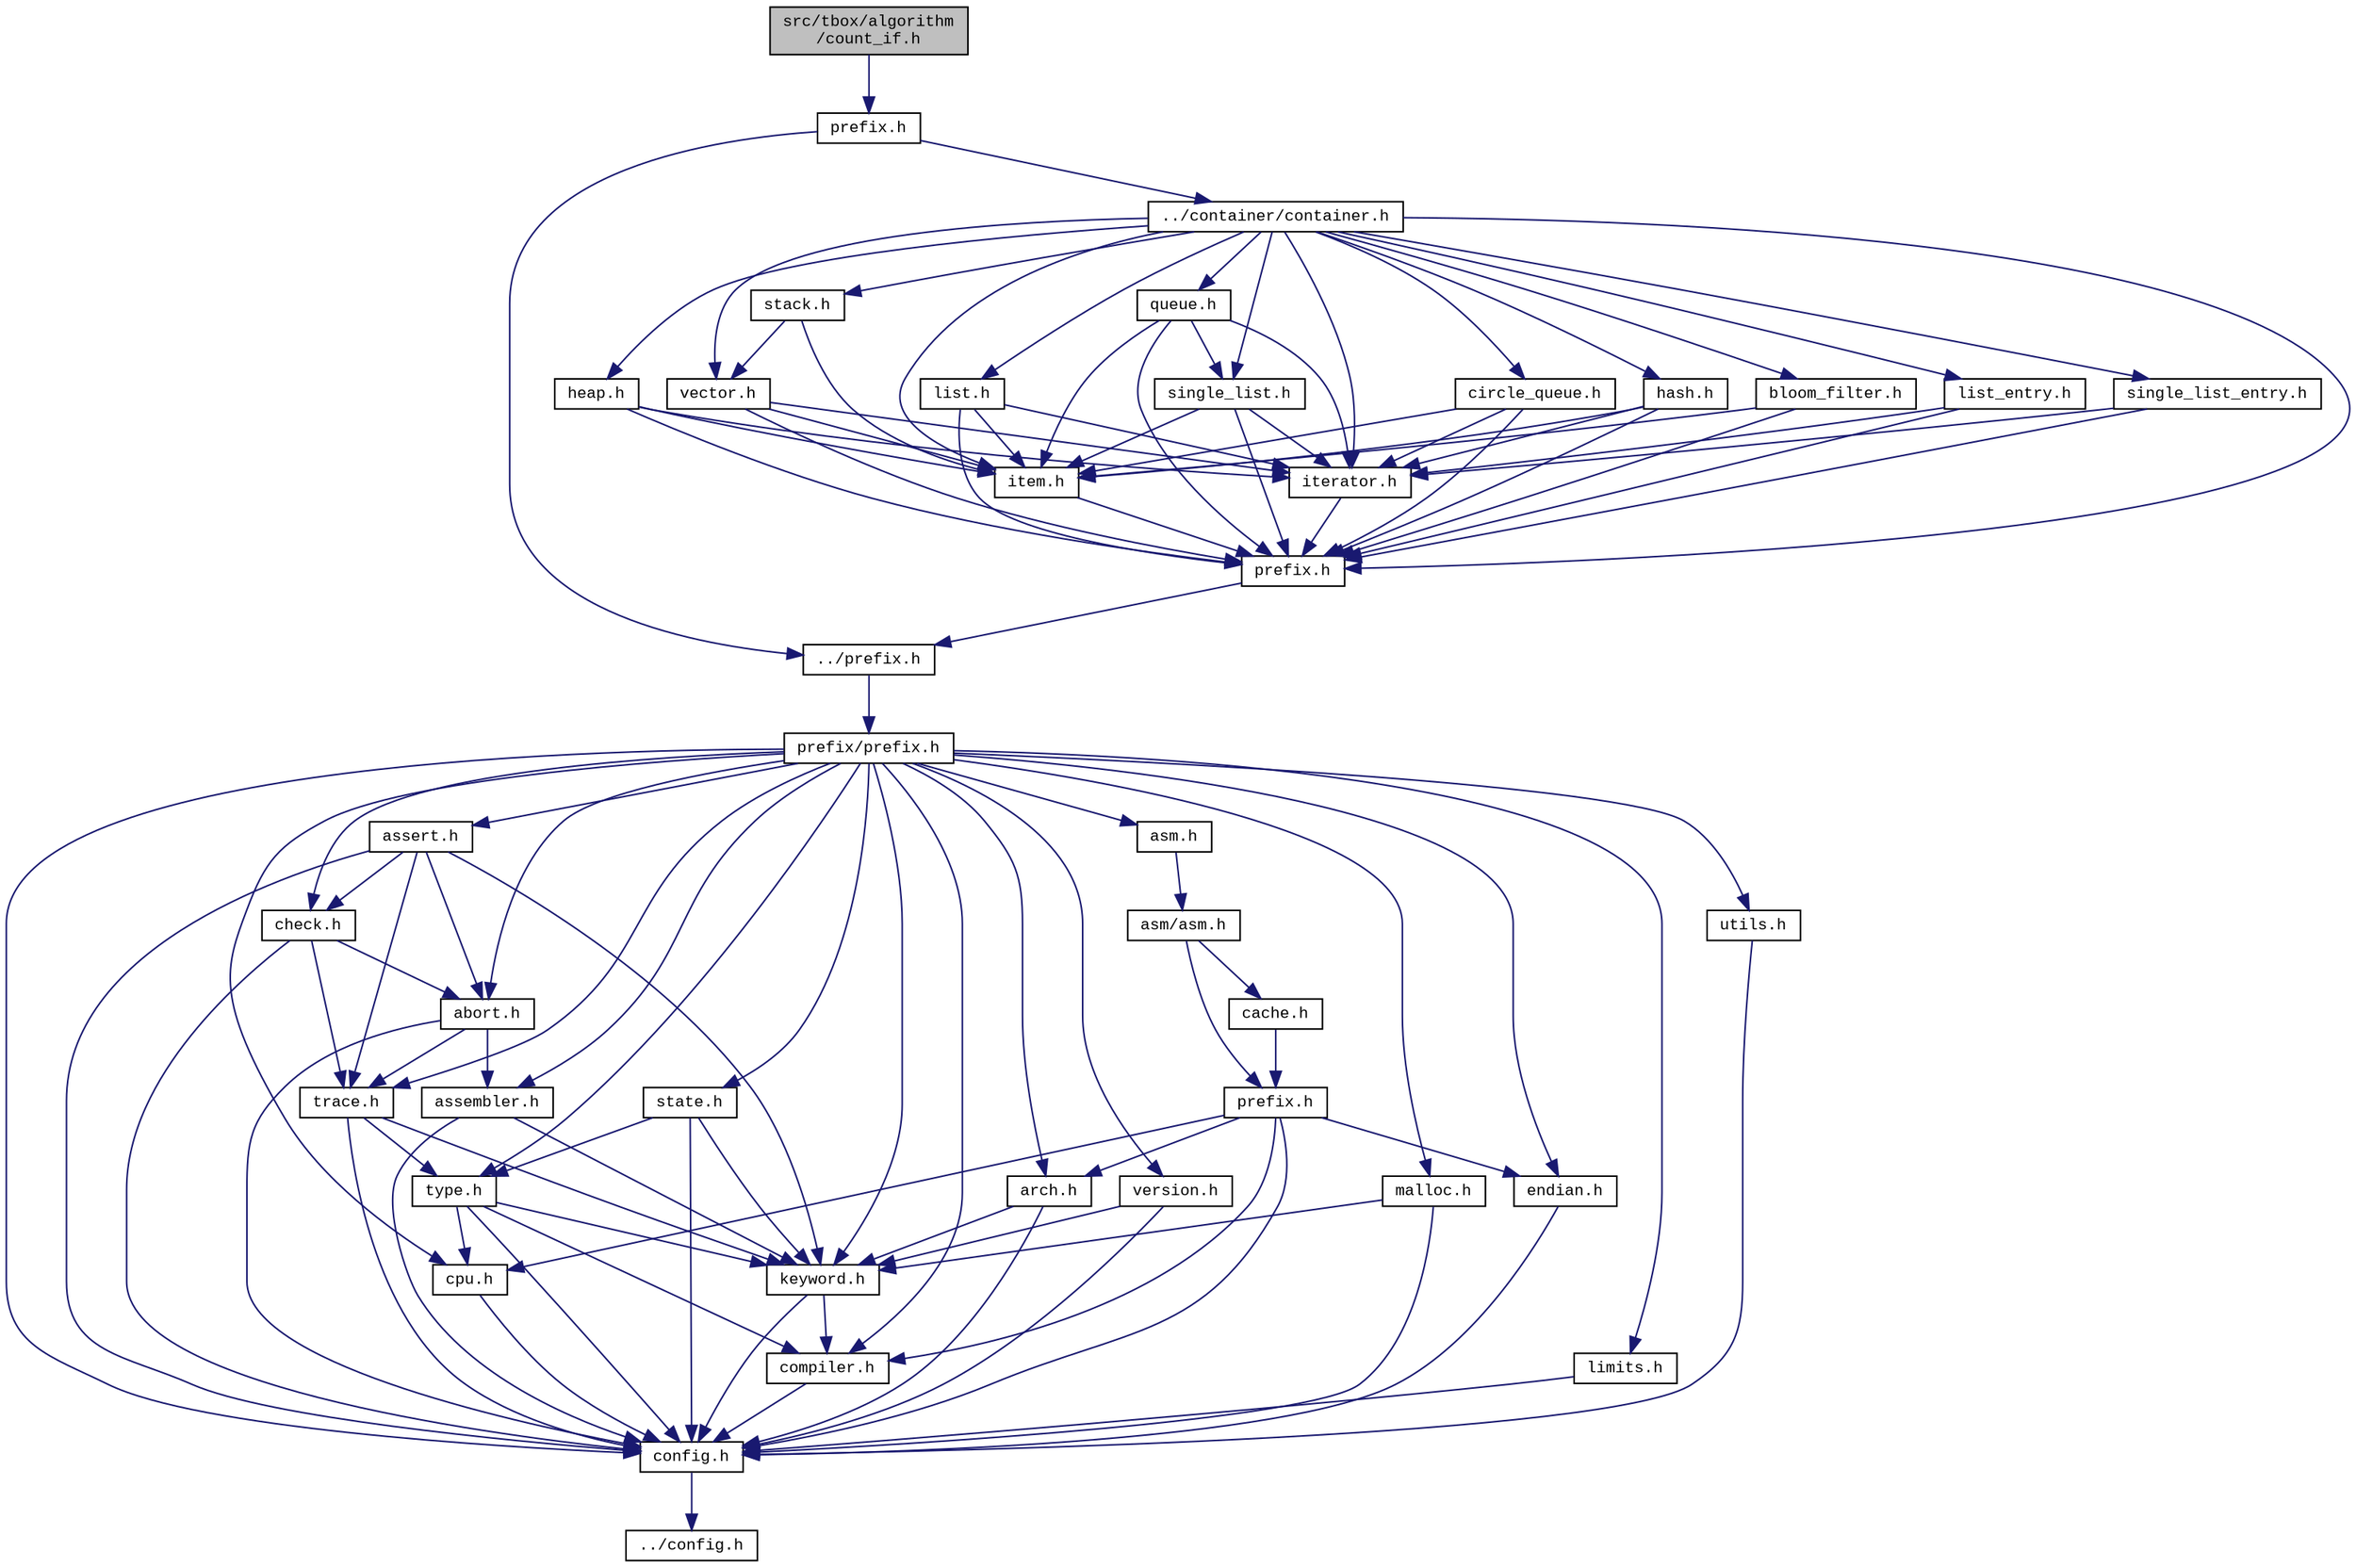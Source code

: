 digraph "src/tbox/algorithm/count_if.h"
{
  edge [fontname="CourierNew",fontsize="10",labelfontname="CourierNew",labelfontsize="10"];
  node [fontname="CourierNew",fontsize="10",shape=record];
  Node1 [label="src/tbox/algorithm\l/count_if.h",height=0.2,width=0.4,color="black", fillcolor="grey75", style="filled" fontcolor="black"];
  Node1 -> Node2 [color="midnightblue",fontsize="10",style="solid",fontname="CourierNew"];
  Node2 [label="prefix.h",height=0.2,width=0.4,color="black", fillcolor="white", style="filled",URL="$d6/dce/algorithm_2prefix_8h_source.html"];
  Node2 -> Node3 [color="midnightblue",fontsize="10",style="solid",fontname="CourierNew"];
  Node3 [label="../prefix.h",height=0.2,width=0.4,color="black", fillcolor="white", style="filled",URL="$df/d5c/prefix_8h_source.html"];
  Node3 -> Node4 [color="midnightblue",fontsize="10",style="solid",fontname="CourierNew"];
  Node4 [label="prefix/prefix.h",height=0.2,width=0.4,color="black", fillcolor="white", style="filled",URL="$da/da3/prefix_2prefix_8h_source.html"];
  Node4 -> Node5 [color="midnightblue",fontsize="10",style="solid",fontname="CourierNew"];
  Node5 [label="config.h",height=0.2,width=0.4,color="black", fillcolor="white", style="filled",URL="$de/d7b/prefix_2config_8h_source.html"];
  Node5 -> Node6 [color="midnightblue",fontsize="10",style="solid",fontname="CourierNew"];
  Node6 [label="../config.h",height=0.2,width=0.4,color="black", fillcolor="white", style="filled",URL="$db/d16/config_8h_source.html"];
  Node4 -> Node7 [color="midnightblue",fontsize="10",style="solid",fontname="CourierNew"];
  Node7 [label="cpu.h",height=0.2,width=0.4,color="black", fillcolor="white", style="filled",URL="$dc/da7/cpu_8h.html"];
  Node7 -> Node5 [color="midnightblue",fontsize="10",style="solid",fontname="CourierNew"];
  Node4 -> Node8 [color="midnightblue",fontsize="10",style="solid",fontname="CourierNew"];
  Node8 [label="arch.h",height=0.2,width=0.4,color="black", fillcolor="white", style="filled",URL="$d2/d2d/arch_8h.html"];
  Node8 -> Node5 [color="midnightblue",fontsize="10",style="solid",fontname="CourierNew"];
  Node8 -> Node9 [color="midnightblue",fontsize="10",style="solid",fontname="CourierNew"];
  Node9 [label="keyword.h",height=0.2,width=0.4,color="black", fillcolor="white", style="filled",URL="$dd/d8b/keyword_8h.html"];
  Node9 -> Node5 [color="midnightblue",fontsize="10",style="solid",fontname="CourierNew"];
  Node9 -> Node10 [color="midnightblue",fontsize="10",style="solid",fontname="CourierNew"];
  Node10 [label="compiler.h",height=0.2,width=0.4,color="black", fillcolor="white", style="filled",URL="$d4/dd1/compiler_8h.html"];
  Node10 -> Node5 [color="midnightblue",fontsize="10",style="solid",fontname="CourierNew"];
  Node4 -> Node11 [color="midnightblue",fontsize="10",style="solid",fontname="CourierNew"];
  Node11 [label="type.h",height=0.2,width=0.4,color="black", fillcolor="white", style="filled",URL="$d6/d57/prefix_2type_8h_source.html"];
  Node11 -> Node5 [color="midnightblue",fontsize="10",style="solid",fontname="CourierNew"];
  Node11 -> Node9 [color="midnightblue",fontsize="10",style="solid",fontname="CourierNew"];
  Node11 -> Node10 [color="midnightblue",fontsize="10",style="solid",fontname="CourierNew"];
  Node11 -> Node7 [color="midnightblue",fontsize="10",style="solid",fontname="CourierNew"];
  Node4 -> Node12 [color="midnightblue",fontsize="10",style="solid",fontname="CourierNew"];
  Node12 [label="limits.h",height=0.2,width=0.4,color="black", fillcolor="white", style="filled",URL="$da/d87/prefix_2limits_8h_source.html"];
  Node12 -> Node5 [color="midnightblue",fontsize="10",style="solid",fontname="CourierNew"];
  Node4 -> Node13 [color="midnightblue",fontsize="10",style="solid",fontname="CourierNew"];
  Node13 [label="endian.h",height=0.2,width=0.4,color="black", fillcolor="white", style="filled",URL="$d1/d84/endian_8h.html"];
  Node13 -> Node5 [color="midnightblue",fontsize="10",style="solid",fontname="CourierNew"];
  Node4 -> Node14 [color="midnightblue",fontsize="10",style="solid",fontname="CourierNew"];
  Node14 [label="version.h",height=0.2,width=0.4,color="black", fillcolor="white", style="filled",URL="$df/dfc/version_8h.html"];
  Node14 -> Node5 [color="midnightblue",fontsize="10",style="solid",fontname="CourierNew"];
  Node14 -> Node9 [color="midnightblue",fontsize="10",style="solid",fontname="CourierNew"];
  Node4 -> Node10 [color="midnightblue",fontsize="10",style="solid",fontname="CourierNew"];
  Node4 -> Node15 [color="midnightblue",fontsize="10",style="solid",fontname="CourierNew"];
  Node15 [label="assembler.h",height=0.2,width=0.4,color="black", fillcolor="white", style="filled",URL="$d4/dec/assembler_8h.html"];
  Node15 -> Node5 [color="midnightblue",fontsize="10",style="solid",fontname="CourierNew"];
  Node15 -> Node9 [color="midnightblue",fontsize="10",style="solid",fontname="CourierNew"];
  Node4 -> Node9 [color="midnightblue",fontsize="10",style="solid",fontname="CourierNew"];
  Node4 -> Node16 [color="midnightblue",fontsize="10",style="solid",fontname="CourierNew"];
  Node16 [label="trace.h",height=0.2,width=0.4,color="black", fillcolor="white", style="filled",URL="$dc/d22/prefix_2trace_8h_source.html"];
  Node16 -> Node5 [color="midnightblue",fontsize="10",style="solid",fontname="CourierNew"];
  Node16 -> Node11 [color="midnightblue",fontsize="10",style="solid",fontname="CourierNew"];
  Node16 -> Node9 [color="midnightblue",fontsize="10",style="solid",fontname="CourierNew"];
  Node4 -> Node17 [color="midnightblue",fontsize="10",style="solid",fontname="CourierNew"];
  Node17 [label="abort.h",height=0.2,width=0.4,color="black", fillcolor="white", style="filled",URL="$d4/dc1/abort_8h.html"];
  Node17 -> Node5 [color="midnightblue",fontsize="10",style="solid",fontname="CourierNew"];
  Node17 -> Node16 [color="midnightblue",fontsize="10",style="solid",fontname="CourierNew"];
  Node17 -> Node15 [color="midnightblue",fontsize="10",style="solid",fontname="CourierNew"];
  Node4 -> Node18 [color="midnightblue",fontsize="10",style="solid",fontname="CourierNew"];
  Node18 [label="check.h",height=0.2,width=0.4,color="black", fillcolor="white", style="filled",URL="$d6/d38/check_8h.html"];
  Node18 -> Node5 [color="midnightblue",fontsize="10",style="solid",fontname="CourierNew"];
  Node18 -> Node16 [color="midnightblue",fontsize="10",style="solid",fontname="CourierNew"];
  Node18 -> Node17 [color="midnightblue",fontsize="10",style="solid",fontname="CourierNew"];
  Node4 -> Node19 [color="midnightblue",fontsize="10",style="solid",fontname="CourierNew"];
  Node19 [label="assert.h",height=0.2,width=0.4,color="black", fillcolor="white", style="filled",URL="$dc/da7/assert_8h.html"];
  Node19 -> Node5 [color="midnightblue",fontsize="10",style="solid",fontname="CourierNew"];
  Node19 -> Node16 [color="midnightblue",fontsize="10",style="solid",fontname="CourierNew"];
  Node19 -> Node17 [color="midnightblue",fontsize="10",style="solid",fontname="CourierNew"];
  Node19 -> Node18 [color="midnightblue",fontsize="10",style="solid",fontname="CourierNew"];
  Node19 -> Node9 [color="midnightblue",fontsize="10",style="solid",fontname="CourierNew"];
  Node4 -> Node20 [color="midnightblue",fontsize="10",style="solid",fontname="CourierNew"];
  Node20 [label="malloc.h",height=0.2,width=0.4,color="black", fillcolor="white", style="filled",URL="$d0/d4c/malloc_8h.html"];
  Node20 -> Node5 [color="midnightblue",fontsize="10",style="solid",fontname="CourierNew"];
  Node20 -> Node9 [color="midnightblue",fontsize="10",style="solid",fontname="CourierNew"];
  Node4 -> Node21 [color="midnightblue",fontsize="10",style="solid",fontname="CourierNew"];
  Node21 [label="utils.h",height=0.2,width=0.4,color="black", fillcolor="white", style="filled",URL="$dc/ddc/prefix_2utils_8h_source.html"];
  Node21 -> Node5 [color="midnightblue",fontsize="10",style="solid",fontname="CourierNew"];
  Node4 -> Node22 [color="midnightblue",fontsize="10",style="solid",fontname="CourierNew"];
  Node22 [label="state.h",height=0.2,width=0.4,color="black", fillcolor="white", style="filled",URL="$db/d3b/state_8h.html"];
  Node22 -> Node5 [color="midnightblue",fontsize="10",style="solid",fontname="CourierNew"];
  Node22 -> Node11 [color="midnightblue",fontsize="10",style="solid",fontname="CourierNew"];
  Node22 -> Node9 [color="midnightblue",fontsize="10",style="solid",fontname="CourierNew"];
  Node4 -> Node23 [color="midnightblue",fontsize="10",style="solid",fontname="CourierNew"];
  Node23 [label="asm.h",height=0.2,width=0.4,color="black", fillcolor="white", style="filled",URL="$de/d21/asm_8h_source.html"];
  Node23 -> Node24 [color="midnightblue",fontsize="10",style="solid",fontname="CourierNew"];
  Node24 [label="asm/asm.h",height=0.2,width=0.4,color="black", fillcolor="white", style="filled",URL="$d8/dce/asm_2asm_8h_source.html"];
  Node24 -> Node25 [color="midnightblue",fontsize="10",style="solid",fontname="CourierNew"];
  Node25 [label="prefix.h",height=0.2,width=0.4,color="black", fillcolor="white", style="filled",URL="$d7/d70/prefix_2asm_2prefix_8h_source.html"];
  Node25 -> Node5 [color="midnightblue",fontsize="10",style="solid",fontname="CourierNew"];
  Node25 -> Node8 [color="midnightblue",fontsize="10",style="solid",fontname="CourierNew"];
  Node25 -> Node7 [color="midnightblue",fontsize="10",style="solid",fontname="CourierNew"];
  Node25 -> Node13 [color="midnightblue",fontsize="10",style="solid",fontname="CourierNew"];
  Node25 -> Node10 [color="midnightblue",fontsize="10",style="solid",fontname="CourierNew"];
  Node24 -> Node26 [color="midnightblue",fontsize="10",style="solid",fontname="CourierNew"];
  Node26 [label="cache.h",height=0.2,width=0.4,color="black", fillcolor="white", style="filled",URL="$df/dda/prefix_2asm_2cache_8h_source.html"];
  Node26 -> Node25 [color="midnightblue",fontsize="10",style="solid",fontname="CourierNew"];
  Node2 -> Node27 [color="midnightblue",fontsize="10",style="solid",fontname="CourierNew"];
  Node27 [label="../container/container.h",height=0.2,width=0.4,color="black", fillcolor="white", style="filled",URL="$d4/ddd/container_8h.html"];
  Node27 -> Node28 [color="midnightblue",fontsize="10",style="solid",fontname="CourierNew"];
  Node28 [label="prefix.h",height=0.2,width=0.4,color="black", fillcolor="white", style="filled",URL="$d9/d38/container_2prefix_8h_source.html"];
  Node28 -> Node3 [color="midnightblue",fontsize="10",style="solid",fontname="CourierNew"];
  Node27 -> Node29 [color="midnightblue",fontsize="10",style="solid",fontname="CourierNew"];
  Node29 [label="item.h",height=0.2,width=0.4,color="black", fillcolor="white", style="filled",URL="$df/d1f/item_8h.html"];
  Node29 -> Node28 [color="midnightblue",fontsize="10",style="solid",fontname="CourierNew"];
  Node27 -> Node30 [color="midnightblue",fontsize="10",style="solid",fontname="CourierNew"];
  Node30 [label="iterator.h",height=0.2,width=0.4,color="black", fillcolor="white", style="filled",URL="$df/d22/iterator_8h.html"];
  Node30 -> Node28 [color="midnightblue",fontsize="10",style="solid",fontname="CourierNew"];
  Node27 -> Node31 [color="midnightblue",fontsize="10",style="solid",fontname="CourierNew"];
  Node31 [label="heap.h",height=0.2,width=0.4,color="black", fillcolor="white", style="filled",URL="$da/ddb/heap_8h.html"];
  Node31 -> Node28 [color="midnightblue",fontsize="10",style="solid",fontname="CourierNew"];
  Node31 -> Node29 [color="midnightblue",fontsize="10",style="solid",fontname="CourierNew"];
  Node31 -> Node30 [color="midnightblue",fontsize="10",style="solid",fontname="CourierNew"];
  Node27 -> Node32 [color="midnightblue",fontsize="10",style="solid",fontname="CourierNew"];
  Node32 [label="hash.h",height=0.2,width=0.4,color="black", fillcolor="white", style="filled",URL="$db/dfb/hash_8h_source.html"];
  Node32 -> Node28 [color="midnightblue",fontsize="10",style="solid",fontname="CourierNew"];
  Node32 -> Node29 [color="midnightblue",fontsize="10",style="solid",fontname="CourierNew"];
  Node32 -> Node30 [color="midnightblue",fontsize="10",style="solid",fontname="CourierNew"];
  Node27 -> Node33 [color="midnightblue",fontsize="10",style="solid",fontname="CourierNew"];
  Node33 [label="stack.h",height=0.2,width=0.4,color="black", fillcolor="white", style="filled",URL="$d7/de0/stack_8h.html"];
  Node33 -> Node34 [color="midnightblue",fontsize="10",style="solid",fontname="CourierNew"];
  Node34 [label="vector.h",height=0.2,width=0.4,color="black", fillcolor="white", style="filled",URL="$d6/d68/vector_8h.html"];
  Node34 -> Node28 [color="midnightblue",fontsize="10",style="solid",fontname="CourierNew"];
  Node34 -> Node29 [color="midnightblue",fontsize="10",style="solid",fontname="CourierNew"];
  Node34 -> Node30 [color="midnightblue",fontsize="10",style="solid",fontname="CourierNew"];
  Node33 -> Node29 [color="midnightblue",fontsize="10",style="solid",fontname="CourierNew"];
  Node27 -> Node34 [color="midnightblue",fontsize="10",style="solid",fontname="CourierNew"];
  Node27 -> Node35 [color="midnightblue",fontsize="10",style="solid",fontname="CourierNew"];
  Node35 [label="queue.h",height=0.2,width=0.4,color="black", fillcolor="white", style="filled",URL="$d8/d38/queue_8h.html"];
  Node35 -> Node28 [color="midnightblue",fontsize="10",style="solid",fontname="CourierNew"];
  Node35 -> Node29 [color="midnightblue",fontsize="10",style="solid",fontname="CourierNew"];
  Node35 -> Node30 [color="midnightblue",fontsize="10",style="solid",fontname="CourierNew"];
  Node35 -> Node36 [color="midnightblue",fontsize="10",style="solid",fontname="CourierNew"];
  Node36 [label="single_list.h",height=0.2,width=0.4,color="black", fillcolor="white", style="filled",URL="$de/d05/single__list_8h.html"];
  Node36 -> Node28 [color="midnightblue",fontsize="10",style="solid",fontname="CourierNew"];
  Node36 -> Node29 [color="midnightblue",fontsize="10",style="solid",fontname="CourierNew"];
  Node36 -> Node30 [color="midnightblue",fontsize="10",style="solid",fontname="CourierNew"];
  Node27 -> Node37 [color="midnightblue",fontsize="10",style="solid",fontname="CourierNew"];
  Node37 [label="circle_queue.h",height=0.2,width=0.4,color="black", fillcolor="white", style="filled",URL="$da/df3/circle__queue_8h_source.html"];
  Node37 -> Node28 [color="midnightblue",fontsize="10",style="solid",fontname="CourierNew"];
  Node37 -> Node29 [color="midnightblue",fontsize="10",style="solid",fontname="CourierNew"];
  Node37 -> Node30 [color="midnightblue",fontsize="10",style="solid",fontname="CourierNew"];
  Node27 -> Node38 [color="midnightblue",fontsize="10",style="solid",fontname="CourierNew"];
  Node38 [label="list.h",height=0.2,width=0.4,color="black", fillcolor="white", style="filled",URL="$da/d23/list_8h.html"];
  Node38 -> Node28 [color="midnightblue",fontsize="10",style="solid",fontname="CourierNew"];
  Node38 -> Node29 [color="midnightblue",fontsize="10",style="solid",fontname="CourierNew"];
  Node38 -> Node30 [color="midnightblue",fontsize="10",style="solid",fontname="CourierNew"];
  Node27 -> Node39 [color="midnightblue",fontsize="10",style="solid",fontname="CourierNew"];
  Node39 [label="list_entry.h",height=0.2,width=0.4,color="black", fillcolor="white", style="filled",URL="$d6/d60/list__entry_8h.html"];
  Node39 -> Node28 [color="midnightblue",fontsize="10",style="solid",fontname="CourierNew"];
  Node39 -> Node30 [color="midnightblue",fontsize="10",style="solid",fontname="CourierNew"];
  Node27 -> Node36 [color="midnightblue",fontsize="10",style="solid",fontname="CourierNew"];
  Node27 -> Node40 [color="midnightblue",fontsize="10",style="solid",fontname="CourierNew"];
  Node40 [label="single_list_entry.h",height=0.2,width=0.4,color="black", fillcolor="white", style="filled",URL="$d0/d87/single__list__entry_8h.html"];
  Node40 -> Node28 [color="midnightblue",fontsize="10",style="solid",fontname="CourierNew"];
  Node40 -> Node30 [color="midnightblue",fontsize="10",style="solid",fontname="CourierNew"];
  Node27 -> Node41 [color="midnightblue",fontsize="10",style="solid",fontname="CourierNew"];
  Node41 [label="bloom_filter.h",height=0.2,width=0.4,color="black", fillcolor="white", style="filled",URL="$de/d2c/bloom__filter_8h.html"];
  Node41 -> Node28 [color="midnightblue",fontsize="10",style="solid",fontname="CourierNew"];
  Node41 -> Node29 [color="midnightblue",fontsize="10",style="solid",fontname="CourierNew"];
}
